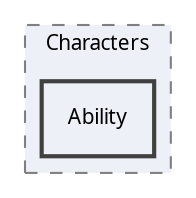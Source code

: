digraph "Ability"
{
 // LATEX_PDF_SIZE
  edge [fontname="Calibrii",fontsize="10",labelfontname="Calibrii",labelfontsize="10"];
  node [fontname="Calibrii",fontsize="10",shape=record];
  compound=true
  subgraph clusterdir_d246d505dd15704a91f1b72223078db8 {
    graph [ bgcolor="#edf0f7", pencolor="grey50", style="filled,dashed,", label="Characters", fontname="Calibrii", fontsize="10", URL="dir_d246d505dd15704a91f1b72223078db8.html"]
  dir_9c7a505e9299ad14c4fbde0877c62ab1 [shape=box, label="Ability", style="filled,bold,", fillcolor="#edf0f7", color="grey25", URL="dir_9c7a505e9299ad14c4fbde0877c62ab1.html"];
  }
}
